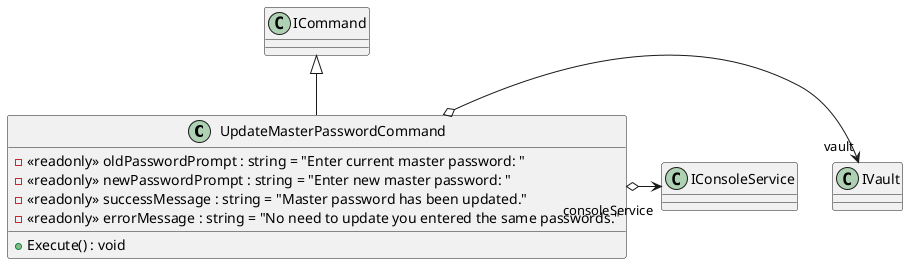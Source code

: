 @startuml
class UpdateMasterPasswordCommand {
    - <<readonly>> oldPasswordPrompt : string = "Enter current master password: "
    - <<readonly>> newPasswordPrompt : string = "Enter new master password: "
    - <<readonly>> successMessage : string = "Master password has been updated."
    - <<readonly>> errorMessage : string = "No need to update you entered the same passwords."
    + Execute() : void
}
ICommand <|-- UpdateMasterPasswordCommand
UpdateMasterPasswordCommand o-> "vault" IVault
UpdateMasterPasswordCommand o-> "consoleService" IConsoleService
@enduml
